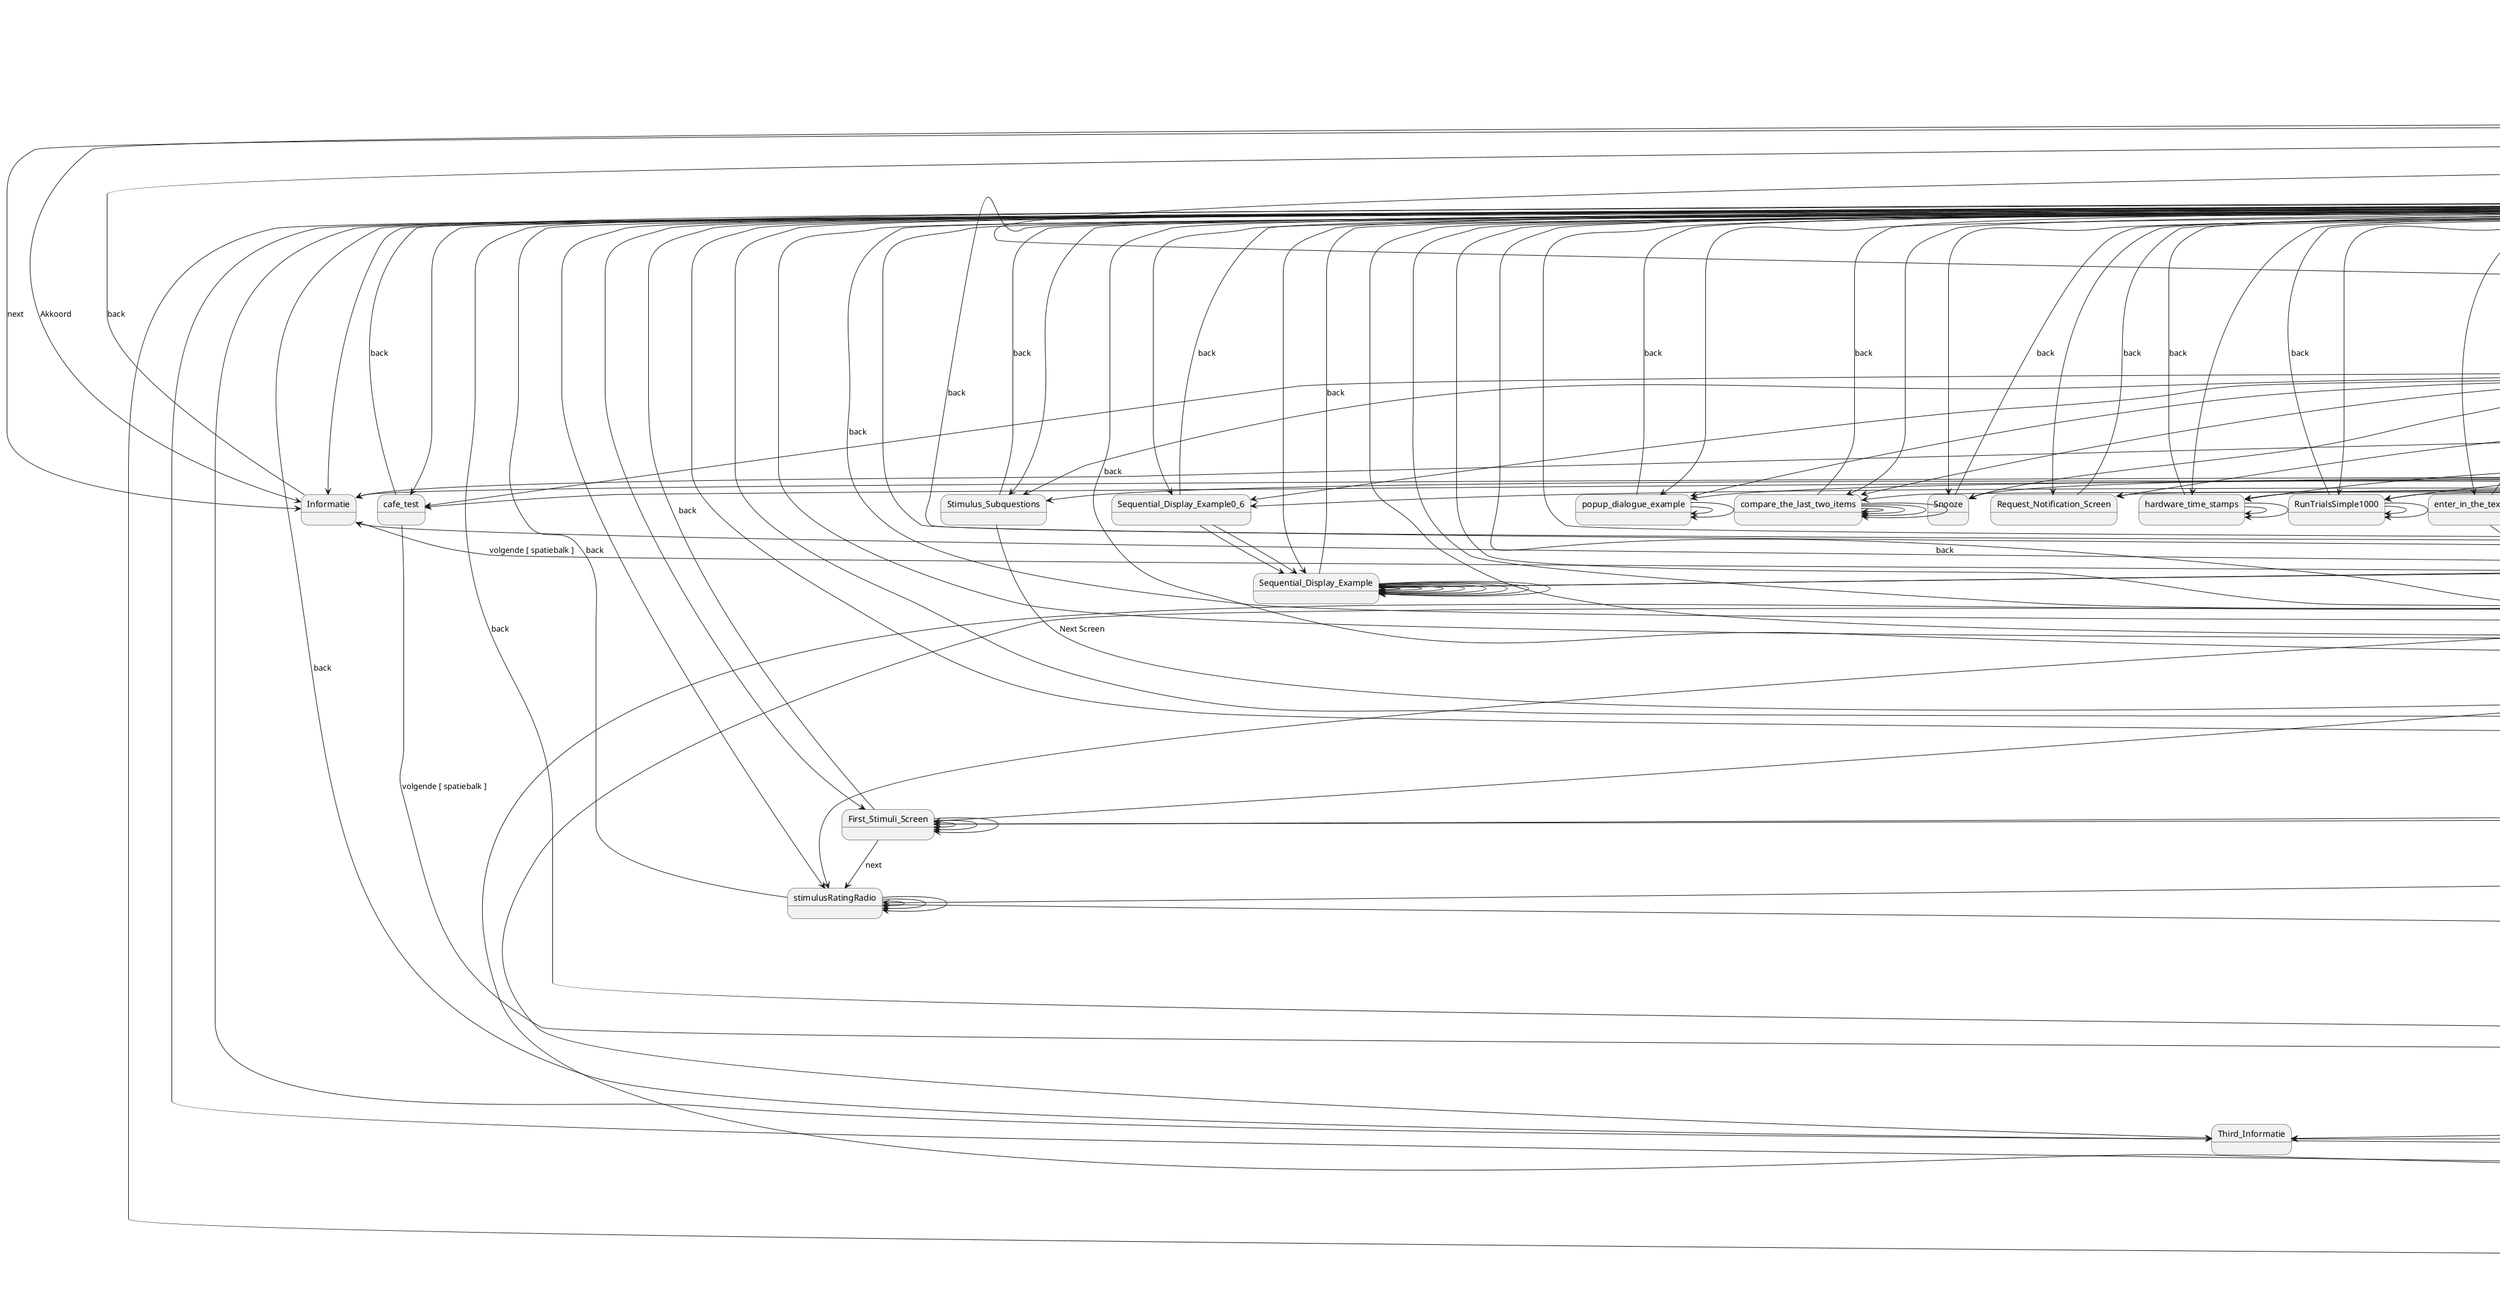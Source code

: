 @startuml
title with_stimulus_example
[*] --> Toestemming
state Toestemming
Toestemming --> Menu : back
Toestemming --> Informatie : next
Toestemming --> Informatie : Akkoord
state Informatie
Informatie --> Toestemming : back
Informatie --> Gegevens : volgende [ spatiebalk ]
state Gegevens
Gegevens --> Informatie : back
Gegevens --> Metadata_Jump_Test : next
state Metadata_Jump_Test
Metadata_Jump_Test --> Gegevens : back
Metadata_Jump_Test --> Metadata_Jump_Test_Target_1
Metadata_Jump_Test --> Metadata_Jump_Test_Target_2
Metadata_Jump_Test --> Metadata_Jump_Test_Target_3
Metadata_Jump_Test --> Metadata_Jump_Test_Target_4
Metadata_Jump_Test --> Metadata_Jump_Test_Target_5
Metadata_Jump_Test --> Metadata_Jump_Test_Target_6
Metadata_Jump_Test --> Metadata_Jump_Test_Target_7
Metadata_Jump_Test --> Metadata_Jump_Test_Target_8
Metadata_Jump_Test --> Metadata_Jump_Test_Target_9
Metadata_Jump_Test --> Metadata_Jump_Test_Target_10
state Metadata_Jump_Test_Target_1
Metadata_Jump_Test_Target_1 --> Gegevens : back
state Metadata_Jump_Test_Target_2
Metadata_Jump_Test_Target_2 --> Gegevens : back
state Metadata_Jump_Test_Target_3
Metadata_Jump_Test_Target_3 --> Gegevens : back
state Metadata_Jump_Test_Target_4
Metadata_Jump_Test_Target_4 --> Gegevens : back
state Metadata_Jump_Test_Target_5
Metadata_Jump_Test_Target_5 --> Gegevens : back
state Metadata_Jump_Test_Target_6
Metadata_Jump_Test_Target_6 --> Gegevens : back
state Metadata_Jump_Test_Target_7
Metadata_Jump_Test_Target_7 --> Gegevens : back
state Metadata_Jump_Test_Target_8
Metadata_Jump_Test_Target_8 --> Gegevens : back
state Metadata_Jump_Test_Target_9
Metadata_Jump_Test_Target_9 --> Gegevens : back
state Metadata_Jump_Test_Target_10
Metadata_Jump_Test_Target_10 --> Gegevens : back
state First_Stimuli_Screen_Informatie
First_Stimuli_Screen_Informatie --> Menu : back
First_Stimuli_Screen_Informatie --> First_Stimuli_Screen : volgende [ spatiebalk ]
state sticky_table_example
sticky_table_example --> Menu : back
sticky_table_example --> sticky_region_example : Sticky Region Example
sticky_table_example --> sticky_menu_example : Sticky Menu Example
state sticky_menu_example
sticky_menu_example --> Menu : back
sticky_menu_example --> sticky_table_example : Sticky Table Example
sticky_menu_example --> sticky_region_example : Sticky Region Example
sticky_menu_example --> Toestemming
sticky_menu_example --> Informatie
sticky_menu_example --> Gegevens
sticky_menu_example --> Metadata_Jump_Test
sticky_menu_example --> Metadata_Jump_Test_Target_1
sticky_menu_example --> Metadata_Jump_Test_Target_2
sticky_menu_example --> Metadata_Jump_Test_Target_3
sticky_menu_example --> Metadata_Jump_Test_Target_4
sticky_menu_example --> Metadata_Jump_Test_Target_5
sticky_menu_example --> Metadata_Jump_Test_Target_6
sticky_menu_example --> Metadata_Jump_Test_Target_7
sticky_menu_example --> Metadata_Jump_Test_Target_8
sticky_menu_example --> Metadata_Jump_Test_Target_9
sticky_menu_example --> Metadata_Jump_Test_Target_10
sticky_menu_example --> First_Stimuli_Screen_Informatie
sticky_menu_example --> sticky_table_example
sticky_menu_example --> sticky_menu_example
sticky_menu_example --> sticky_region_example
sticky_menu_example --> popup_dialogue_example
sticky_menu_example --> compare_the_last_two_items
sticky_menu_example --> Snooze
sticky_menu_example --> Request_Notification_Screen
sticky_menu_example --> Timer_Label_Screen
sticky_menu_example --> Sequential_Display_Example0_6
sticky_menu_example --> hardware_time_stamps
sticky_menu_example --> Sequential_Display_Example
sticky_menu_example --> RunTrialsSimple1000
sticky_menu_example --> Audio_Input_Select
sticky_menu_example --> Region_Timer_Screen
sticky_menu_example --> Region_Toggle_Example
sticky_menu_example --> Rating_Toggle_Example
sticky_menu_example --> Rating_Token_Text_Example
sticky_menu_example --> Metadata_Enable_Visible
sticky_menu_example --> Metadata_Current_Date
sticky_menu_example --> last_seven_days
sticky_menu_example --> replace_all_example
sticky_menu_example --> four_different_topics
sticky_menu_example --> append_unique_date
sticky_menu_example --> currentDate_daysBetween_and_length
sticky_menu_example --> progressIndicator_example
sticky_menu_example --> With_Stimuli_Screen
sticky_menu_example --> Stimulus_Subquestions
sticky_menu_example --> Has_Stimulus_Response
sticky_menu_example --> First_Stimuli_Screen
sticky_menu_example --> stimulusResponse_logTokenText
sticky_menu_example --> stimulusRatingRadio
sticky_menu_example --> Metadata_HtmlTokenText
sticky_menu_example --> Second_Informatie
sticky_menu_example --> hasGetParameter
sticky_menu_example --> cafe_test
sticky_menu_example --> Single_Image_Example
sticky_menu_example --> rating_buttons_example
sticky_menu_example --> clear_stimulus_responses_example
sticky_menu_example --> clear_stimulus_response_example
sticky_menu_example --> visible_enable_stimulus_free_text_example
sticky_menu_example --> rating_button_orientationType_example
sticky_menu_example --> holding_button_down_example
sticky_menu_example --> hotkey_enable_example
sticky_menu_example --> single_line_text_box_example
sticky_menu_example --> single_line_text_box_no_action_example
sticky_menu_example --> Second
sticky_menu_example --> Recorder
sticky_menu_example --> RecorderPauseTest
sticky_menu_example --> RecorderNoDownloadTest
sticky_menu_example --> RecorderTimeStampTest
sticky_menu_example --> RecorderNoiseEchoGainTest
sticky_menu_example --> Third_Informatie
sticky_menu_example --> Third
sticky_menu_example --> Media_Playback_Demo
sticky_menu_example --> USB_LP310
sticky_menu_example --> Bluetooth_R1
sticky_menu_example --> showOnBackButton
sticky_menu_example --> AppendStimulusResponse
sticky_menu_example --> enter_in_the_text_box
sticky_menu_example --> stimulusCodeImageButton
sticky_menu_example --> stimulus_has_response
sticky_menu_example --> stimulusRatingImageButton
sticky_menu_example --> if_stimulus_exists
sticky_menu_example --> completion
sticky_menu_example --> InvitationCodeExample
sticky_menu_example --> MatchOnEvalTokensExample
sticky_menu_example --> InvitationSessionStepsExample
sticky_menu_example --> InvitationCodeExampleStimuliScreen
sticky_menu_example --> RedirectToUrlExample
sticky_menu_example --> InvitationCodeExampleCompletion
sticky_menu_example --> InvitationCodeExampleFinished
sticky_menu_example --> NextStepExample
sticky_menu_example --> InvitationCodeExampleRestart
sticky_menu_example --> InvitationCodeExampleInvalid
sticky_menu_example --> RecordingQualityTest
sticky_menu_example --> Menu
sticky_menu_example --> menuItemStyle
sticky_menu_example --> allMenuItemsStyle
sticky_menu_example --> activateRandomItem
sticky_menu_example --> triggerRandomListener
sticky_menu_example --> incrementScoreExample
sticky_menu_example --> EditParticipant
sticky_menu_example --> ListParticipants
sticky_menu_example --> Admin
sticky_menu_example --> DataManagement
sticky_menu_example --> DataUpload
sticky_menu_example --> table_tags_inside_a_region_tag
sticky_menu_example --> predefined_stimuli_example
sticky_menu_example --> custom_completion_number
sticky_menu_example --> random_image_positions_remembered
sticky_menu_example --> preload_images_example
sticky_menu_example --> about
state sticky_region_example
sticky_region_example --> Menu : back
sticky_region_example --> sticky_table_example : Sticky Table Example
sticky_region_example --> sticky_menu_example : Sticky Menu Example
state popup_dialogue_example
popup_dialogue_example --> Menu : back
popup_dialogue_example --> popup_dialogue_example
popup_dialogue_example --> popup_dialogue_example
state compare_the_last_two_items
compare_the_last_two_items --> Menu : back
compare_the_last_two_items --> compare_the_last_two_items
compare_the_last_two_items --> compare_the_last_two_items
compare_the_last_two_items --> compare_the_last_two_items
compare_the_last_two_items --> compare_the_last_two_items
state Snooze
Snooze --> Menu : back
state Request_Notification_Screen
Request_Notification_Screen --> Menu : back
state Timer_Label_Screen
Timer_Label_Screen --> Menu : back
state Sequential_Display_Example0_6
Sequential_Display_Example0_6 --> Menu : back
Sequential_Display_Example0_6 --> Sequential_Display_Example
Sequential_Display_Example0_6 --> Sequential_Display_Example
state hardware_time_stamps
hardware_time_stamps --> Menu : back
hardware_time_stamps --> hardware_time_stamps
hardware_time_stamps --> hardware_time_stamps
state Sequential_Display_Example
Sequential_Display_Example --> Menu : back
Sequential_Display_Example --> Sequential_Display_Example
Sequential_Display_Example --> Sequential_Display_Example
Sequential_Display_Example --> Sequential_Display_Example
Sequential_Display_Example --> Sequential_Display_Example
Sequential_Display_Example --> Sequential_Display_Example
Sequential_Display_Example --> Sequential_Display_Example
Sequential_Display_Example --> Sequential_Display_Example
Sequential_Display_Example --> Sequential_Display_Example
state RunTrialsSimple1000
RunTrialsSimple1000 --> Menu : back
RunTrialsSimple1000 --> RunTrialsSimple1000
RunTrialsSimple1000 --> RunTrialsSimple1000
state Audio_Input_Select
Audio_Input_Select --> Menu : back
Audio_Input_Select --> Audio_Input_Select
Audio_Input_Select --> Audio_Input_Select
state Region_Timer_Screen
Region_Timer_Screen --> Menu : back
Region_Timer_Screen --> With_Stimuli_Screen : next
state Region_Toggle_Example
Region_Toggle_Example --> Menu : back
state Rating_Toggle_Example
Rating_Toggle_Example --> Menu : back
Rating_Toggle_Example --> Rating_Toggle_Example
Rating_Toggle_Example --> Rating_Toggle_Example
Rating_Toggle_Example --> Rating_Toggle_Example
state Rating_Token_Text_Example
Rating_Token_Text_Example --> Menu : back
Rating_Token_Text_Example --> Rating_Token_Text_Example
Rating_Token_Text_Example --> Rating_Token_Text_Example
Rating_Token_Text_Example --> Rating_Token_Text_Example
Rating_Token_Text_Example --> Rating_Token_Text_Example
Rating_Token_Text_Example --> Rating_Token_Text_Example
state Metadata_Enable_Visible
Metadata_Enable_Visible --> Menu : back
Metadata_Enable_Visible --> Metadata_Enable_Visible
state Metadata_Current_Date
Metadata_Current_Date --> Menu : back
state last_seven_days
last_seven_days --> Menu : back
state replace_all_example
replace_all_example --> Menu : back
state four_different_topics
four_different_topics --> Menu : back
four_different_topics --> four_different_topics
four_different_topics --> four_different_topics
four_different_topics --> four_different_topics
four_different_topics --> four_different_topics
state append_unique_date
append_unique_date --> Menu : back
state currentDate_daysBetween_and_length
currentDate_daysBetween_and_length --> Menu : back
state progressIndicator_example
progressIndicator_example --> Menu : back
progressIndicator_example --> progressIndicator_example
progressIndicator_example --> progressIndicator_example
progressIndicator_example --> progressIndicator_example
progressIndicator_example --> progressIndicator_example
progressIndicator_example --> progressIndicator_example
progressIndicator_example --> progressIndicator_example
state With_Stimuli_Screen
With_Stimuli_Screen --> Menu : back
With_Stimuli_Screen --> First_Stimuli_Screen_Informatie : next
With_Stimuli_Screen --> First_Stimuli_Screen_Informatie : Next Screen
state Stimulus_Subquestions
Stimulus_Subquestions --> Menu : back
Stimulus_Subquestions --> First_Stimuli_Screen_Informatie : Next Screen
state Has_Stimulus_Response
Has_Stimulus_Response --> Menu : back
Has_Stimulus_Response --> Has_Stimulus_Response
Has_Stimulus_Response --> Has_Stimulus_Response
state First_Stimuli_Screen
First_Stimuli_Screen --> Menu : back
First_Stimuli_Screen --> stimulusRatingRadio : next
First_Stimuli_Screen --> First_Stimuli_Screen
First_Stimuli_Screen --> First_Stimuli_Screen
First_Stimuli_Screen --> First_Stimuli_Screen
state stimulusResponse_logTokenText
stimulusResponse_logTokenText --> Menu : back
stimulusResponse_logTokenText --> stimulusResponse_logTokenText
stimulusResponse_logTokenText --> stimulusResponse_logTokenText
stimulusResponse_logTokenText --> stimulusResponse_logTokenText
state stimulusRatingRadio
stimulusRatingRadio --> Menu : back
stimulusRatingRadio --> Second_Informatie : next
stimulusRatingRadio --> stimulusRatingRadio
stimulusRatingRadio --> stimulusRatingRadio
stimulusRatingRadio --> stimulusRatingRadio
state Metadata_HtmlTokenText
Metadata_HtmlTokenText --> Menu : back
state Second_Informatie
Second_Informatie --> Menu : back
Second_Informatie --> Second : volgende [ spatiebalk ]
state hasGetParameter
hasGetParameter --> Menu : back
state cafe_test
cafe_test --> Menu : back
cafe_test --> Second : volgende [ spatiebalk ]
state Single_Image_Example
Single_Image_Example --> Menu : back
state rating_buttons_example
rating_buttons_example --> Menu : back
rating_buttons_example --> rating_buttons_example
rating_buttons_example --> rating_buttons_example
state clear_stimulus_responses_example
clear_stimulus_responses_example --> Menu : back
clear_stimulus_responses_example --> clear_stimulus_responses_example
clear_stimulus_responses_example --> clear_stimulus_responses_example
clear_stimulus_responses_example --> clear_stimulus_responses_example
state clear_stimulus_response_example
clear_stimulus_response_example --> Menu : back
clear_stimulus_response_example --> clear_stimulus_response_example
clear_stimulus_response_example --> clear_stimulus_response_example
clear_stimulus_response_example --> clear_stimulus_response_example
clear_stimulus_response_example --> clear_stimulus_response_example
clear_stimulus_response_example --> clear_stimulus_response_example
state visible_enable_stimulus_free_text_example
visible_enable_stimulus_free_text_example --> Menu : back
visible_enable_stimulus_free_text_example --> visible_enable_stimulus_free_text_example
visible_enable_stimulus_free_text_example --> visible_enable_stimulus_free_text_example
state rating_button_orientationType_example
rating_button_orientationType_example --> Menu : back
rating_button_orientationType_example --> rating_button_orientationType_example
rating_button_orientationType_example --> rating_button_orientationType_example
state holding_button_down_example
holding_button_down_example --> Menu : back
state hotkey_enable_example
hotkey_enable_example --> Menu : back
state single_line_text_box_example
single_line_text_box_example --> Menu : back
single_line_text_box_example --> single_line_text_box_example
single_line_text_box_example --> single_line_text_box_example
state single_line_text_box_no_action_example
single_line_text_box_no_action_example --> Menu : back
single_line_text_box_no_action_example --> single_line_text_box_no_action_example
single_line_text_box_no_action_example --> single_line_text_box_no_action_example
single_line_text_box_no_action_example --> single_line_text_box_no_action_example
state Second
Second --> Menu : back
Second --> Third_Informatie : next
Second --> Second
Second --> Second
state Recorder
Recorder --> Menu : back
Recorder --> Menu : next
state RecorderPauseTest
RecorderPauseTest --> Menu : back
RecorderPauseTest --> Menu : next
RecorderPauseTest --> RecorderPauseTest
RecorderPauseTest --> RecorderPauseTest
state RecorderNoDownloadTest
RecorderNoDownloadTest --> Menu : back
RecorderNoDownloadTest --> Menu : next
RecorderNoDownloadTest --> RecorderNoDownloadTest
RecorderNoDownloadTest --> RecorderNoDownloadTest
state RecorderTimeStampTest
RecorderTimeStampTest --> Menu : back
RecorderTimeStampTest --> Menu : next
state RecorderNoiseEchoGainTest
RecorderNoiseEchoGainTest --> Menu : back
RecorderNoiseEchoGainTest --> Menu : next
state Third_Informatie
Third_Informatie --> Menu : back
Third_Informatie --> Third : volgende [ spatiebalk ]
state Third
Third --> Menu : back
Third --> completion : next
state Media_Playback_Demo
Media_Playback_Demo --> Menu : back
state USB_LP310
USB_LP310 --> Menu : back
state Bluetooth_R1
Bluetooth_R1 --> Menu : back
state showOnBackButton
showOnBackButton --> Menu
showOnBackButton --> Menu : Menu
showOnBackButton --> showOnBackButton
showOnBackButton --> showOnBackButton
showOnBackButton --> Menu : Menu
state AppendStimulusResponse
AppendStimulusResponse --> Menu : back
AppendStimulusResponse --> AppendStimulusResponse
AppendStimulusResponse --> AppendStimulusResponse
AppendStimulusResponse --> Menu : Menu
state enter_in_the_text_box
enter_in_the_text_box --> Menu : back
enter_in_the_text_box --> showOnBackButton
enter_in_the_text_box --> showOnBackButton
state stimulusCodeImageButton
stimulusCodeImageButton --> Menu : back
stimulusCodeImageButton --> stimulusCodeImageButton
stimulusCodeImageButton --> stimulusCodeImageButton
state stimulus_has_response
stimulus_has_response --> Menu : back
stimulus_has_response --> stimulus_has_response
stimulus_has_response --> stimulus_has_response : Reload
state stimulusRatingImageButton
stimulusRatingImageButton --> Menu : back
stimulusRatingImageButton --> stimulusRatingImageButton
stimulusRatingImageButton --> stimulusRatingImageButton
state if_stimulus_exists
if_stimulus_exists --> Menu : back
if_stimulus_exists --> if_stimulus_exists
if_stimulus_exists --> if_stimulus_exists
state completion
completion --> Menu : back
completion --> Toestemming : next
completion --> Toestemming : Opnieuw beginnen
completion --> completion : Probeer opnieuw
state InvitationCodeExample
InvitationCodeExample --> Menu : back
InvitationCodeExample --> InvitationCodeExampleStimuliScreen : volgende [ spatiebalk ]
state MatchOnEvalTokensExample
MatchOnEvalTokensExample --> Menu : back
state InvitationSessionStepsExample
InvitationSessionStepsExample --> Menu : back
InvitationSessionStepsExample --> InvitationCodeExampleStimuliScreen : volgende [ spatiebalk ]
InvitationSessionStepsExample --> InvitationCodeExampleInvalid : volgende [ spatiebalk ]
InvitationSessionStepsExample --> InvitationCodeExampleStimuliScreen : volgende [ spatiebalk ]
state InvitationCodeExampleStimuliScreen
InvitationCodeExampleStimuliScreen --> Menu : back
InvitationCodeExampleStimuliScreen --> InvitationCodeExampleCompletion : next
InvitationCodeExampleStimuliScreen --> InvitationCodeExampleStimuliScreen
InvitationCodeExampleStimuliScreen --> InvitationCodeExampleStimuliScreen
InvitationCodeExampleStimuliScreen --> InvitationCodeExampleStimuliScreen
InvitationCodeExampleStimuliScreen --> InvitationCodeExampleCompletion : transmitResults
state RedirectToUrlExample
RedirectToUrlExample --> Menu : back
state InvitationCodeExampleCompletion
InvitationCodeExampleCompletion --> InvitationCodeExampleFinished
InvitationCodeExampleCompletion --> InvitationCodeExampleCompletion : Retry
state InvitationCodeExampleFinished
InvitationCodeExampleFinished --> InvitationCodeExampleRestart : back
InvitationCodeExampleFinished --> InvitationCodeExampleRestart : Continue
state NextStepExample
NextStepExample --> Menu : back
state InvitationCodeExampleRestart
InvitationCodeExampleRestart --> InvitationCodeExample : Opnieuw beginnen
InvitationCodeExampleRestart --> InvitationCodeExampleRestart : Retry
state InvitationCodeExampleInvalid
InvitationCodeExampleInvalid --> InvitationSessionStepsExample : Opnieuw beginnen
state RecordingQualityTest
RecordingQualityTest --> Menu : back
RecordingQualityTest --> RecordingQualityTest
RecordingQualityTest --> RecordingQualityTest
RecordingQualityTest --> RecordingQualityTest
RecordingQualityTest --> RecordingQualityTest
RecordingQualityTest --> RecordingQualityTest
state Menu
Menu --> Toestemming
Menu --> Informatie
Menu --> Gegevens
Menu --> Metadata_Jump_Test
Menu --> Metadata_Jump_Test_Target_1
Menu --> Metadata_Jump_Test_Target_2
Menu --> Metadata_Jump_Test_Target_3
Menu --> Metadata_Jump_Test_Target_4
Menu --> Metadata_Jump_Test_Target_5
Menu --> Metadata_Jump_Test_Target_6
Menu --> Metadata_Jump_Test_Target_7
Menu --> Metadata_Jump_Test_Target_8
Menu --> Metadata_Jump_Test_Target_9
Menu --> Metadata_Jump_Test_Target_10
Menu --> First_Stimuli_Screen_Informatie
Menu --> sticky_table_example
Menu --> sticky_menu_example
Menu --> sticky_region_example
Menu --> popup_dialogue_example
Menu --> compare_the_last_two_items
Menu --> Snooze
Menu --> Request_Notification_Screen
Menu --> Timer_Label_Screen
Menu --> Sequential_Display_Example0_6
Menu --> hardware_time_stamps
Menu --> Sequential_Display_Example
Menu --> RunTrialsSimple1000
Menu --> Audio_Input_Select
Menu --> Region_Timer_Screen
Menu --> Region_Toggle_Example
Menu --> Rating_Toggle_Example
Menu --> Rating_Token_Text_Example
Menu --> Metadata_Enable_Visible
Menu --> Metadata_Current_Date
Menu --> last_seven_days
Menu --> replace_all_example
Menu --> four_different_topics
Menu --> append_unique_date
Menu --> currentDate_daysBetween_and_length
Menu --> progressIndicator_example
Menu --> With_Stimuli_Screen
Menu --> Stimulus_Subquestions
Menu --> Has_Stimulus_Response
Menu --> First_Stimuli_Screen
Menu --> stimulusResponse_logTokenText
Menu --> stimulusRatingRadio
Menu --> Metadata_HtmlTokenText
Menu --> Second_Informatie
Menu --> hasGetParameter
Menu --> cafe_test
Menu --> Single_Image_Example
Menu --> rating_buttons_example
Menu --> clear_stimulus_responses_example
Menu --> clear_stimulus_response_example
Menu --> visible_enable_stimulus_free_text_example
Menu --> rating_button_orientationType_example
Menu --> holding_button_down_example
Menu --> hotkey_enable_example
Menu --> single_line_text_box_example
Menu --> single_line_text_box_no_action_example
Menu --> Second
Menu --> Recorder
Menu --> RecorderPauseTest
Menu --> RecorderNoDownloadTest
Menu --> RecorderTimeStampTest
Menu --> RecorderNoiseEchoGainTest
Menu --> Third_Informatie
Menu --> Third
Menu --> Media_Playback_Demo
Menu --> USB_LP310
Menu --> Bluetooth_R1
Menu --> showOnBackButton
Menu --> AppendStimulusResponse
Menu --> enter_in_the_text_box
Menu --> stimulusCodeImageButton
Menu --> stimulus_has_response
Menu --> stimulusRatingImageButton
Menu --> if_stimulus_exists
Menu --> completion
Menu --> InvitationCodeExample
Menu --> MatchOnEvalTokensExample
Menu --> InvitationSessionStepsExample
Menu --> InvitationCodeExampleStimuliScreen
Menu --> RedirectToUrlExample
Menu --> InvitationCodeExampleCompletion
Menu --> InvitationCodeExampleFinished
Menu --> NextStepExample
Menu --> InvitationCodeExampleRestart
Menu --> InvitationCodeExampleInvalid
Menu --> RecordingQualityTest
Menu --> Menu
Menu --> menuItemStyle
Menu --> allMenuItemsStyle
Menu --> activateRandomItem
Menu --> triggerRandomListener
Menu --> incrementScoreExample
Menu --> EditParticipant
Menu --> ListParticipants
Menu --> Admin
Menu --> DataManagement
Menu --> DataUpload
Menu --> table_tags_inside_a_region_tag
Menu --> predefined_stimuli_example
Menu --> custom_completion_number
Menu --> random_image_positions_remembered
Menu --> preload_images_example
Menu --> about
state menuItemStyle
menuItemStyle --> Menu : back
menuItemStyle --> Timer_Label_Screen : Timer_Label_Screen
menuItemStyle --> Region_Timer_Screen : Region_Timer_Screen
menuItemStyle --> Region_Toggle_Example : Region_Toggle_Example
menuItemStyle --> Rating_Toggle_Example : Rating_Toggle_Example
menuItemStyle --> With_Stimuli_Screen : With_Stimuli_Screen
state allMenuItemsStyle
allMenuItemsStyle --> Menu : back
allMenuItemsStyle --> Toestemming
allMenuItemsStyle --> Informatie
allMenuItemsStyle --> Gegevens
allMenuItemsStyle --> Metadata_Jump_Test
allMenuItemsStyle --> Metadata_Jump_Test_Target_1
allMenuItemsStyle --> Metadata_Jump_Test_Target_2
allMenuItemsStyle --> Metadata_Jump_Test_Target_3
allMenuItemsStyle --> Metadata_Jump_Test_Target_4
allMenuItemsStyle --> Metadata_Jump_Test_Target_5
allMenuItemsStyle --> Metadata_Jump_Test_Target_6
allMenuItemsStyle --> Metadata_Jump_Test_Target_7
allMenuItemsStyle --> Metadata_Jump_Test_Target_8
allMenuItemsStyle --> Metadata_Jump_Test_Target_9
allMenuItemsStyle --> Metadata_Jump_Test_Target_10
allMenuItemsStyle --> First_Stimuli_Screen_Informatie
allMenuItemsStyle --> sticky_table_example
allMenuItemsStyle --> sticky_menu_example
allMenuItemsStyle --> sticky_region_example
allMenuItemsStyle --> popup_dialogue_example
allMenuItemsStyle --> compare_the_last_two_items
allMenuItemsStyle --> Snooze
allMenuItemsStyle --> Request_Notification_Screen
allMenuItemsStyle --> Timer_Label_Screen
allMenuItemsStyle --> Sequential_Display_Example0_6
allMenuItemsStyle --> hardware_time_stamps
allMenuItemsStyle --> Sequential_Display_Example
allMenuItemsStyle --> RunTrialsSimple1000
allMenuItemsStyle --> Audio_Input_Select
allMenuItemsStyle --> Region_Timer_Screen
allMenuItemsStyle --> Region_Toggle_Example
allMenuItemsStyle --> Rating_Toggle_Example
allMenuItemsStyle --> Rating_Token_Text_Example
allMenuItemsStyle --> Metadata_Enable_Visible
allMenuItemsStyle --> Metadata_Current_Date
allMenuItemsStyle --> last_seven_days
allMenuItemsStyle --> replace_all_example
allMenuItemsStyle --> four_different_topics
allMenuItemsStyle --> append_unique_date
allMenuItemsStyle --> currentDate_daysBetween_and_length
allMenuItemsStyle --> progressIndicator_example
allMenuItemsStyle --> With_Stimuli_Screen
allMenuItemsStyle --> Stimulus_Subquestions
allMenuItemsStyle --> Has_Stimulus_Response
allMenuItemsStyle --> First_Stimuli_Screen
allMenuItemsStyle --> stimulusResponse_logTokenText
allMenuItemsStyle --> stimulusRatingRadio
allMenuItemsStyle --> Metadata_HtmlTokenText
allMenuItemsStyle --> Second_Informatie
allMenuItemsStyle --> hasGetParameter
allMenuItemsStyle --> cafe_test
allMenuItemsStyle --> Single_Image_Example
allMenuItemsStyle --> rating_buttons_example
allMenuItemsStyle --> clear_stimulus_responses_example
allMenuItemsStyle --> clear_stimulus_response_example
allMenuItemsStyle --> visible_enable_stimulus_free_text_example
allMenuItemsStyle --> rating_button_orientationType_example
allMenuItemsStyle --> holding_button_down_example
allMenuItemsStyle --> hotkey_enable_example
allMenuItemsStyle --> single_line_text_box_example
allMenuItemsStyle --> single_line_text_box_no_action_example
allMenuItemsStyle --> Second
allMenuItemsStyle --> Recorder
allMenuItemsStyle --> RecorderPauseTest
allMenuItemsStyle --> RecorderNoDownloadTest
allMenuItemsStyle --> RecorderTimeStampTest
allMenuItemsStyle --> RecorderNoiseEchoGainTest
allMenuItemsStyle --> Third_Informatie
allMenuItemsStyle --> Third
allMenuItemsStyle --> Media_Playback_Demo
allMenuItemsStyle --> USB_LP310
allMenuItemsStyle --> Bluetooth_R1
allMenuItemsStyle --> showOnBackButton
allMenuItemsStyle --> AppendStimulusResponse
allMenuItemsStyle --> enter_in_the_text_box
allMenuItemsStyle --> stimulusCodeImageButton
allMenuItemsStyle --> stimulus_has_response
allMenuItemsStyle --> stimulusRatingImageButton
allMenuItemsStyle --> if_stimulus_exists
allMenuItemsStyle --> completion
allMenuItemsStyle --> InvitationCodeExample
allMenuItemsStyle --> MatchOnEvalTokensExample
allMenuItemsStyle --> InvitationSessionStepsExample
allMenuItemsStyle --> InvitationCodeExampleStimuliScreen
allMenuItemsStyle --> RedirectToUrlExample
allMenuItemsStyle --> InvitationCodeExampleCompletion
allMenuItemsStyle --> InvitationCodeExampleFinished
allMenuItemsStyle --> NextStepExample
allMenuItemsStyle --> InvitationCodeExampleRestart
allMenuItemsStyle --> InvitationCodeExampleInvalid
allMenuItemsStyle --> RecordingQualityTest
allMenuItemsStyle --> Menu
allMenuItemsStyle --> menuItemStyle
allMenuItemsStyle --> allMenuItemsStyle
allMenuItemsStyle --> activateRandomItem
allMenuItemsStyle --> triggerRandomListener
allMenuItemsStyle --> incrementScoreExample
allMenuItemsStyle --> EditParticipant
allMenuItemsStyle --> ListParticipants
allMenuItemsStyle --> Admin
allMenuItemsStyle --> DataManagement
allMenuItemsStyle --> DataUpload
allMenuItemsStyle --> table_tags_inside_a_region_tag
allMenuItemsStyle --> predefined_stimuli_example
allMenuItemsStyle --> custom_completion_number
allMenuItemsStyle --> random_image_positions_remembered
allMenuItemsStyle --> preload_images_example
allMenuItemsStyle --> about
state activateRandomItem
activateRandomItem --> Menu : next
activateRandomItem --> Timer_Label_Screen : Timer_Label_Screen
activateRandomItem --> Region_Timer_Screen : Region_Timer_Screen
activateRandomItem --> Region_Toggle_Example : Region_Toggle_Example
activateRandomItem --> Rating_Toggle_Example : Rating_Toggle_Example
activateRandomItem --> With_Stimuli_Screen : With_Stimuli_Screen
state triggerRandomListener
triggerRandomListener --> Menu : back
triggerRandomListener --> Menu : next
triggerRandomListener --> triggerRandomListener : Reset Triggers
state incrementScoreExample
incrementScoreExample --> Menu : back
incrementScoreExample --> Menu : next
state EditParticipant
EditParticipant --> Menu : back
EditParticipant --> ListParticipants : next
state ListParticipants
ListParticipants --> Menu : back
ListParticipants --> Admin : next
ListParticipants --> Admin : To the admin page
state Admin
Admin --> ListParticipants : next
Admin --> EditParticipant : Create New User
Admin --> EditParticipant : Erase Current User
Admin --> Admin : Retry
Admin --> EditParticipant : Create New User
Admin --> EditParticipant : Erase Current User
Admin --> Admin : Retry
Admin --> EditParticipant : Create New User
Admin --> EditParticipant : Erase Current User
state DataManagement
DataManagement --> Menu : back
DataManagement --> DataUpload : next
state DataUpload
DataUpload --> DataManagement : back
DataUpload --> DataManagement : next
DataUpload --> DataManagement : Remove the participants's data from this application
DataUpload --> DataManagement : Keep local copy of the participants's data
DataUpload --> DataUpload : Retry
DataUpload --> DataManagement : Participant's Data Listing
DataUpload --> DataUpload : Retry
DataUpload --> DataManagement : Participant's Data Listing
state table_tags_inside_a_region_tag
table_tags_inside_a_region_tag --> Menu : back
state predefined_stimuli_example
predefined_stimuli_example --> Menu : back
predefined_stimuli_example --> single_line_text_box_no_action_example
predefined_stimuli_example --> single_line_text_box_no_action_example
predefined_stimuli_example --> single_line_text_box_no_action_example
state custom_completion_number
custom_completion_number --> Menu : back
state random_image_positions_remembered
random_image_positions_remembered --> Menu : back
random_image_positions_remembered --> random_image_positions_remembered
random_image_positions_remembered --> random_image_positions_remembered
random_image_positions_remembered --> random_image_positions_remembered
random_image_positions_remembered --> random_image_positions_remembered
state preload_images_example
preload_images_example --> Menu : back
preload_images_example --> preload_images_example
preload_images_example --> preload_images_example
state about
about --> Menu : back
@enduml
